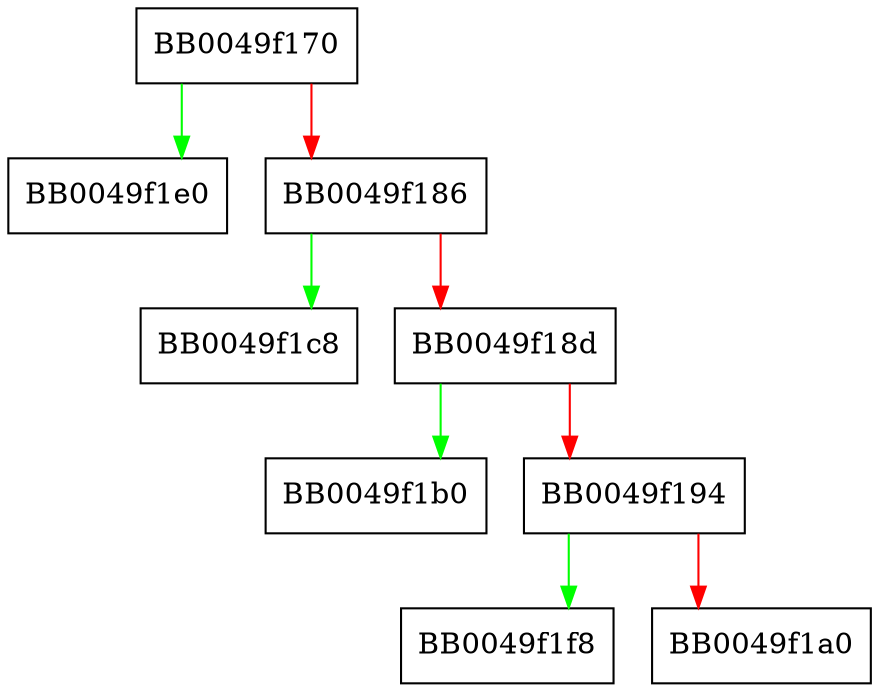 digraph tls1_get_supported_groups {
  node [shape="box"];
  graph [splines=ortho];
  BB0049f170 -> BB0049f1e0 [color="green"];
  BB0049f170 -> BB0049f186 [color="red"];
  BB0049f186 -> BB0049f1c8 [color="green"];
  BB0049f186 -> BB0049f18d [color="red"];
  BB0049f18d -> BB0049f1b0 [color="green"];
  BB0049f18d -> BB0049f194 [color="red"];
  BB0049f194 -> BB0049f1f8 [color="green"];
  BB0049f194 -> BB0049f1a0 [color="red"];
}